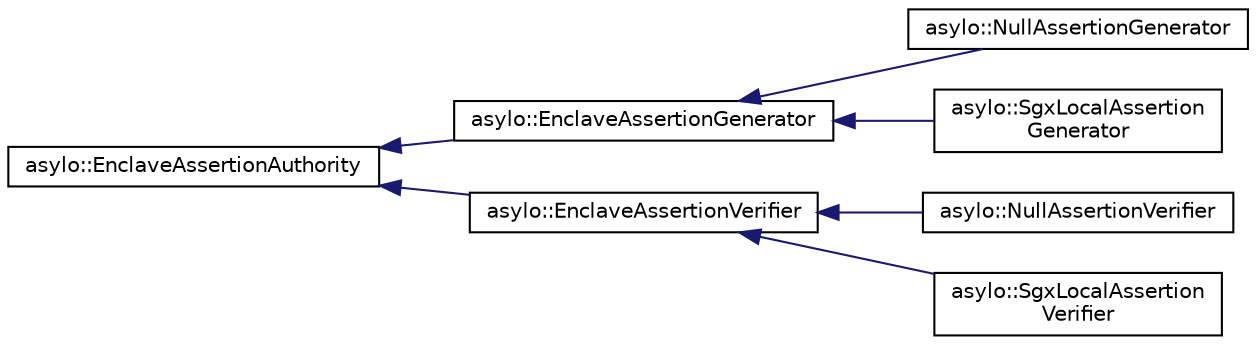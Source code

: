 digraph "Graphical Class Hierarchy"
{
  edge [fontname="Helvetica",fontsize="10",labelfontname="Helvetica",labelfontsize="10"];
  node [fontname="Helvetica",fontsize="10",shape=record];
  rankdir="LR";
  Node0 [label="asylo::EnclaveAssertionAuthority",height=0.2,width=0.4,color="black", fillcolor="white", style="filled",URL="$classasylo_1_1EnclaveAssertionAuthority.html",tooltip="An EnclaveAssertionAuthority is an authority for assertions of a particular identity type..."];
  Node0 -> Node1 [dir="back",color="midnightblue",fontsize="10",style="solid",fontname="Helvetica"];
  Node1 [label="asylo::EnclaveAssertionGenerator",height=0.2,width=0.4,color="black", fillcolor="white", style="filled",URL="$classasylo_1_1EnclaveAssertionGenerator.html",tooltip="Defines an interface for assertion authorities that create assertion offers and generate assertions..."];
  Node1 -> Node2 [dir="back",color="midnightblue",fontsize="10",style="solid",fontname="Helvetica"];
  Node2 [label="asylo::NullAssertionGenerator",height=0.2,width=0.4,color="black", fillcolor="white", style="filled",URL="$classasylo_1_1NullAssertionGenerator.html",tooltip="An implementation of the EnclaveAssertionGenerator interface for null assertions. ..."];
  Node1 -> Node3 [dir="back",color="midnightblue",fontsize="10",style="solid",fontname="Helvetica"];
  Node3 [label="asylo::SgxLocalAssertion\lGenerator",height=0.2,width=0.4,color="black", fillcolor="white", style="filled",URL="$classasylo_1_1SgxLocalAssertionGenerator.html",tooltip="An implementation of the EnclaveAssertionGenerator interface for SGX local assertions. "];
  Node0 -> Node4 [dir="back",color="midnightblue",fontsize="10",style="solid",fontname="Helvetica"];
  Node4 [label="asylo::EnclaveAssertionVerifier",height=0.2,width=0.4,color="black", fillcolor="white", style="filled",URL="$classasylo_1_1EnclaveAssertionVerifier.html",tooltip="Defines an interface for assertion authorities that generate assertion requests and verify assertions..."];
  Node4 -> Node5 [dir="back",color="midnightblue",fontsize="10",style="solid",fontname="Helvetica"];
  Node5 [label="asylo::NullAssertionVerifier",height=0.2,width=0.4,color="black", fillcolor="white", style="filled",URL="$classasylo_1_1NullAssertionVerifier.html",tooltip="An implementation of the EnclaveAssertionVerifier interface for null assertions. "];
  Node4 -> Node6 [dir="back",color="midnightblue",fontsize="10",style="solid",fontname="Helvetica"];
  Node6 [label="asylo::SgxLocalAssertion\lVerifier",height=0.2,width=0.4,color="black", fillcolor="white", style="filled",URL="$classasylo_1_1SgxLocalAssertionVerifier.html",tooltip="An implemention of the EnclaveAssertionVerifier interface for SGX local assertions. "];
}
